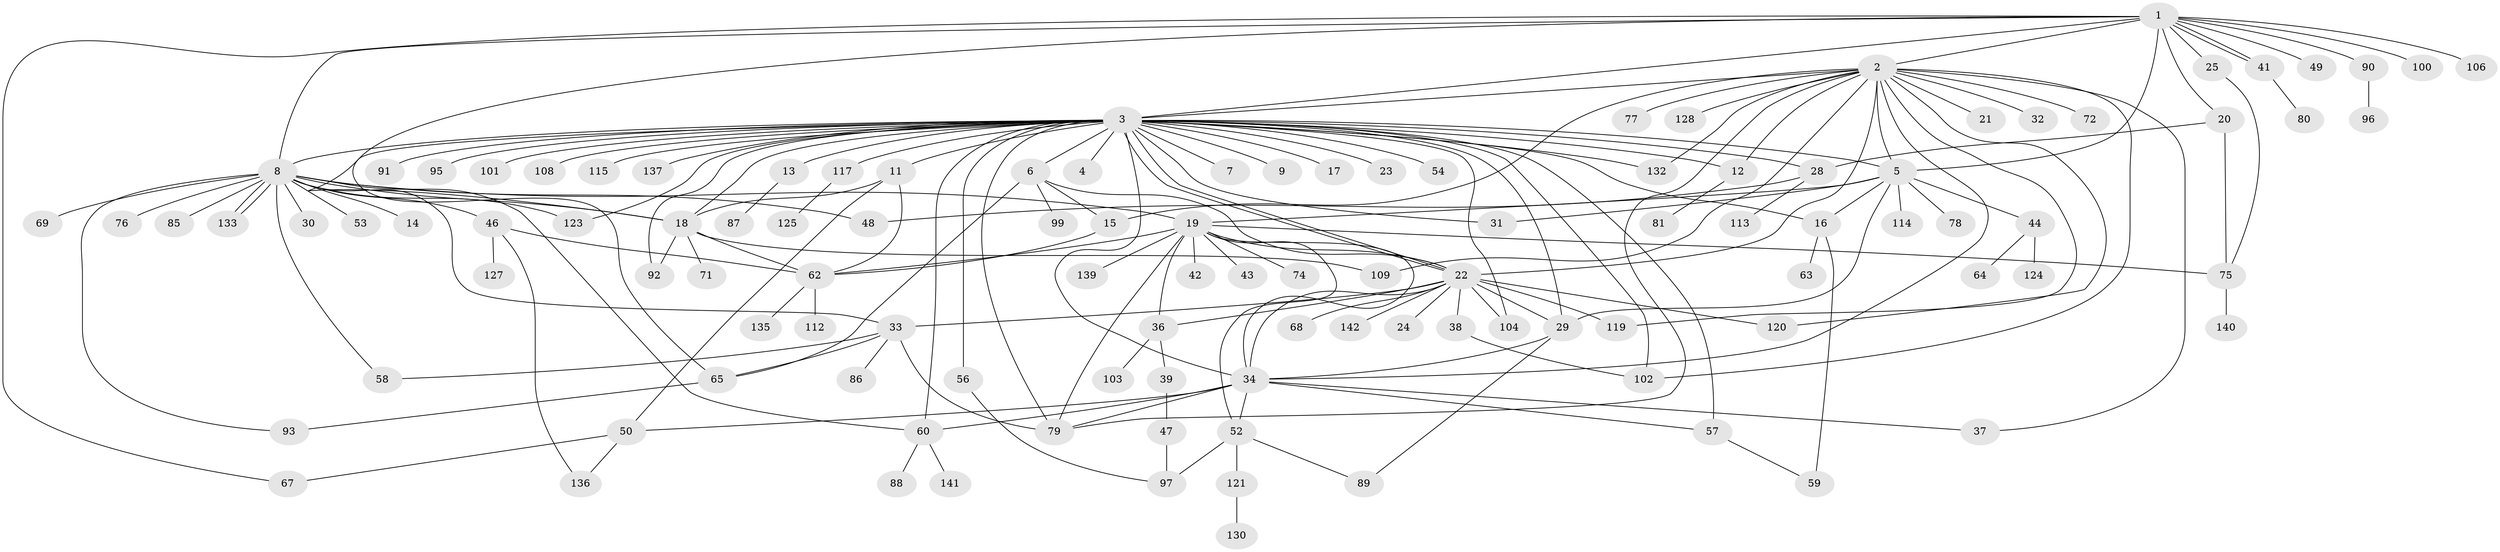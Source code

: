 // Generated by graph-tools (version 1.1) at 2025/51/02/27/25 19:51:59]
// undirected, 113 vertices, 175 edges
graph export_dot {
graph [start="1"]
  node [color=gray90,style=filled];
  1 [super="+66"];
  2 [super="+73"];
  3 [super="+61"];
  4;
  5 [super="+94"];
  6 [super="+10"];
  7;
  8 [super="+26"];
  9;
  11 [super="+134"];
  12;
  13 [super="+98"];
  14 [super="+55"];
  15 [super="+111"];
  16;
  17;
  18 [super="+129"];
  19 [super="+27"];
  20;
  21;
  22 [super="+110"];
  23;
  24;
  25 [super="+82"];
  28 [super="+138"];
  29 [super="+45"];
  30;
  31;
  32;
  33 [super="+35"];
  34 [super="+40"];
  36 [super="+118"];
  37;
  38;
  39;
  41;
  42;
  43;
  44 [super="+51"];
  46 [super="+84"];
  47;
  48;
  49;
  50;
  52 [super="+70"];
  53;
  54;
  56;
  57 [super="+126"];
  58;
  59;
  60 [super="+83"];
  62;
  63 [super="+122"];
  64;
  65 [super="+105"];
  67;
  68;
  69;
  71;
  72;
  74;
  75;
  76;
  77;
  78;
  79 [super="+131"];
  80;
  81;
  85;
  86 [super="+116"];
  87;
  88;
  89;
  90 [super="+107"];
  91;
  92;
  93;
  95;
  96;
  97;
  99;
  100;
  101;
  102;
  103;
  104;
  106;
  108;
  109;
  112;
  113;
  114;
  115;
  117;
  119;
  120;
  121;
  123;
  124;
  125;
  127;
  128;
  130;
  132;
  133;
  135;
  136;
  137;
  139;
  140;
  141;
  142;
  1 -- 2 [weight=2];
  1 -- 3;
  1 -- 5;
  1 -- 8;
  1 -- 18 [weight=2];
  1 -- 20;
  1 -- 25;
  1 -- 41;
  1 -- 41;
  1 -- 49;
  1 -- 67;
  1 -- 90;
  1 -- 106;
  1 -- 100;
  2 -- 3;
  2 -- 5;
  2 -- 12;
  2 -- 15;
  2 -- 21;
  2 -- 32;
  2 -- 34;
  2 -- 37;
  2 -- 72;
  2 -- 79;
  2 -- 102;
  2 -- 109;
  2 -- 128;
  2 -- 132;
  2 -- 22;
  2 -- 119;
  2 -- 120;
  2 -- 77;
  3 -- 4;
  3 -- 5;
  3 -- 6;
  3 -- 7;
  3 -- 8;
  3 -- 9;
  3 -- 11;
  3 -- 12;
  3 -- 13;
  3 -- 16;
  3 -- 17;
  3 -- 18;
  3 -- 22;
  3 -- 22;
  3 -- 23;
  3 -- 28;
  3 -- 31 [weight=2];
  3 -- 54;
  3 -- 56;
  3 -- 57;
  3 -- 60;
  3 -- 79 [weight=2];
  3 -- 91;
  3 -- 92;
  3 -- 101;
  3 -- 102;
  3 -- 108;
  3 -- 115;
  3 -- 117;
  3 -- 123;
  3 -- 132;
  3 -- 137;
  3 -- 104;
  3 -- 95;
  3 -- 34;
  3 -- 29;
  3 -- 65;
  5 -- 16;
  5 -- 19;
  5 -- 29;
  5 -- 31;
  5 -- 44;
  5 -- 78;
  5 -- 114;
  6 -- 15;
  6 -- 22;
  6 -- 65;
  6 -- 99;
  8 -- 14;
  8 -- 19;
  8 -- 30;
  8 -- 33;
  8 -- 46 [weight=2];
  8 -- 48;
  8 -- 58;
  8 -- 76 [weight=2];
  8 -- 85;
  8 -- 93;
  8 -- 123;
  8 -- 133;
  8 -- 133;
  8 -- 69;
  8 -- 53;
  8 -- 18;
  8 -- 60;
  11 -- 18;
  11 -- 50;
  11 -- 62;
  12 -- 81;
  13 -- 87;
  15 -- 62;
  16 -- 59;
  16 -- 63 [weight=2];
  18 -- 62;
  18 -- 71;
  18 -- 109;
  18 -- 92;
  19 -- 22;
  19 -- 36;
  19 -- 42;
  19 -- 52;
  19 -- 62;
  19 -- 74;
  19 -- 75;
  19 -- 139;
  19 -- 34;
  19 -- 43;
  19 -- 79;
  20 -- 28;
  20 -- 75;
  22 -- 24;
  22 -- 33;
  22 -- 36;
  22 -- 38;
  22 -- 68;
  22 -- 104;
  22 -- 119;
  22 -- 120;
  22 -- 142;
  22 -- 34;
  22 -- 29;
  25 -- 75;
  28 -- 48;
  28 -- 113;
  29 -- 34;
  29 -- 89;
  33 -- 58;
  33 -- 65;
  33 -- 86;
  33 -- 79;
  34 -- 37 [weight=2];
  34 -- 50;
  34 -- 52;
  34 -- 57;
  34 -- 60;
  34 -- 79;
  36 -- 39;
  36 -- 103;
  38 -- 102;
  39 -- 47;
  41 -- 80;
  44 -- 64;
  44 -- 124;
  46 -- 62;
  46 -- 127;
  46 -- 136;
  47 -- 97;
  50 -- 67;
  50 -- 136;
  52 -- 97;
  52 -- 121;
  52 -- 89;
  56 -- 97;
  57 -- 59;
  60 -- 88;
  60 -- 141;
  62 -- 112;
  62 -- 135;
  65 -- 93;
  75 -- 140;
  90 -- 96;
  117 -- 125;
  121 -- 130;
}
